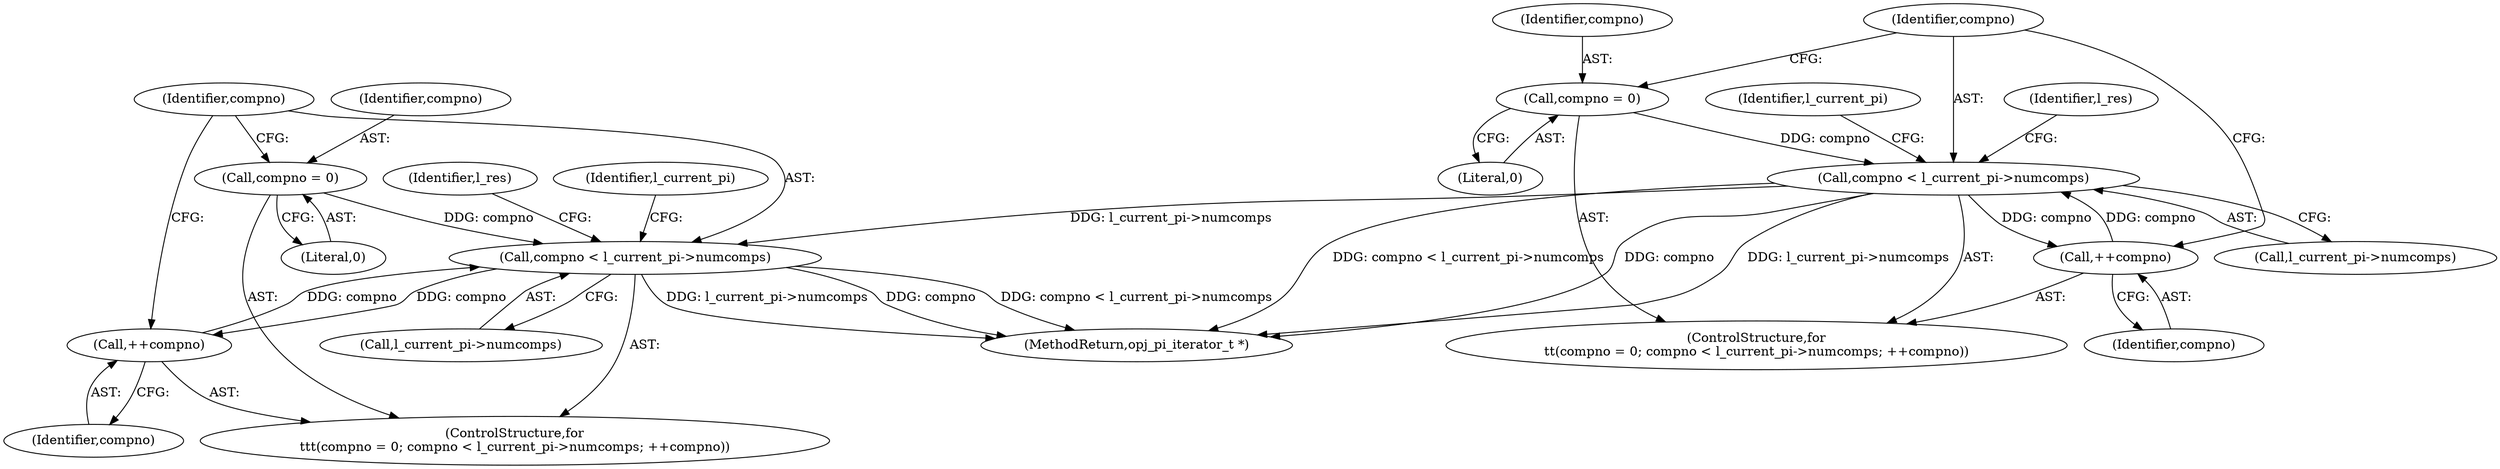 digraph "0_openjpeg_c16bc057ba3f125051c9966cf1f5b68a05681de4@pointer" {
"1000592" [label="(Call,compno < l_current_pi->numcomps)"];
"1000597" [label="(Call,++compno)"];
"1000592" [label="(Call,compno < l_current_pi->numcomps)"];
"1000589" [label="(Call,compno = 0)"];
"1000440" [label="(Call,compno < l_current_pi->numcomps)"];
"1000437" [label="(Call,compno = 0)"];
"1000445" [label="(Call,++compno)"];
"1000591" [label="(Literal,0)"];
"1000437" [label="(Call,compno = 0)"];
"1000439" [label="(Literal,0)"];
"1000602" [label="(Identifier,l_res)"];
"1000590" [label="(Identifier,compno)"];
"1000588" [label="(ControlStructure,for\n\t\t\t(compno = 0; compno < l_current_pi->numcomps; ++compno))"];
"1000597" [label="(Call,++compno)"];
"1000440" [label="(Call,compno < l_current_pi->numcomps)"];
"1000522" [label="(Identifier,l_current_pi)"];
"1000441" [label="(Identifier,compno)"];
"1000675" [label="(Identifier,l_current_pi)"];
"1000450" [label="(Identifier,l_res)"];
"1000713" [label="(MethodReturn,opj_pi_iterator_t *)"];
"1000598" [label="(Identifier,compno)"];
"1000592" [label="(Call,compno < l_current_pi->numcomps)"];
"1000594" [label="(Call,l_current_pi->numcomps)"];
"1000442" [label="(Call,l_current_pi->numcomps)"];
"1000445" [label="(Call,++compno)"];
"1000593" [label="(Identifier,compno)"];
"1000436" [label="(ControlStructure,for\n\t\t(compno = 0; compno < l_current_pi->numcomps; ++compno))"];
"1000589" [label="(Call,compno = 0)"];
"1000438" [label="(Identifier,compno)"];
"1000446" [label="(Identifier,compno)"];
"1000592" -> "1000588"  [label="AST: "];
"1000592" -> "1000594"  [label="CFG: "];
"1000593" -> "1000592"  [label="AST: "];
"1000594" -> "1000592"  [label="AST: "];
"1000602" -> "1000592"  [label="CFG: "];
"1000675" -> "1000592"  [label="CFG: "];
"1000592" -> "1000713"  [label="DDG: compno < l_current_pi->numcomps"];
"1000592" -> "1000713"  [label="DDG: l_current_pi->numcomps"];
"1000592" -> "1000713"  [label="DDG: compno"];
"1000597" -> "1000592"  [label="DDG: compno"];
"1000589" -> "1000592"  [label="DDG: compno"];
"1000440" -> "1000592"  [label="DDG: l_current_pi->numcomps"];
"1000592" -> "1000597"  [label="DDG: compno"];
"1000597" -> "1000588"  [label="AST: "];
"1000597" -> "1000598"  [label="CFG: "];
"1000598" -> "1000597"  [label="AST: "];
"1000593" -> "1000597"  [label="CFG: "];
"1000589" -> "1000588"  [label="AST: "];
"1000589" -> "1000591"  [label="CFG: "];
"1000590" -> "1000589"  [label="AST: "];
"1000591" -> "1000589"  [label="AST: "];
"1000593" -> "1000589"  [label="CFG: "];
"1000440" -> "1000436"  [label="AST: "];
"1000440" -> "1000442"  [label="CFG: "];
"1000441" -> "1000440"  [label="AST: "];
"1000442" -> "1000440"  [label="AST: "];
"1000450" -> "1000440"  [label="CFG: "];
"1000522" -> "1000440"  [label="CFG: "];
"1000440" -> "1000713"  [label="DDG: l_current_pi->numcomps"];
"1000440" -> "1000713"  [label="DDG: compno < l_current_pi->numcomps"];
"1000440" -> "1000713"  [label="DDG: compno"];
"1000437" -> "1000440"  [label="DDG: compno"];
"1000445" -> "1000440"  [label="DDG: compno"];
"1000440" -> "1000445"  [label="DDG: compno"];
"1000437" -> "1000436"  [label="AST: "];
"1000437" -> "1000439"  [label="CFG: "];
"1000438" -> "1000437"  [label="AST: "];
"1000439" -> "1000437"  [label="AST: "];
"1000441" -> "1000437"  [label="CFG: "];
"1000445" -> "1000436"  [label="AST: "];
"1000445" -> "1000446"  [label="CFG: "];
"1000446" -> "1000445"  [label="AST: "];
"1000441" -> "1000445"  [label="CFG: "];
}
